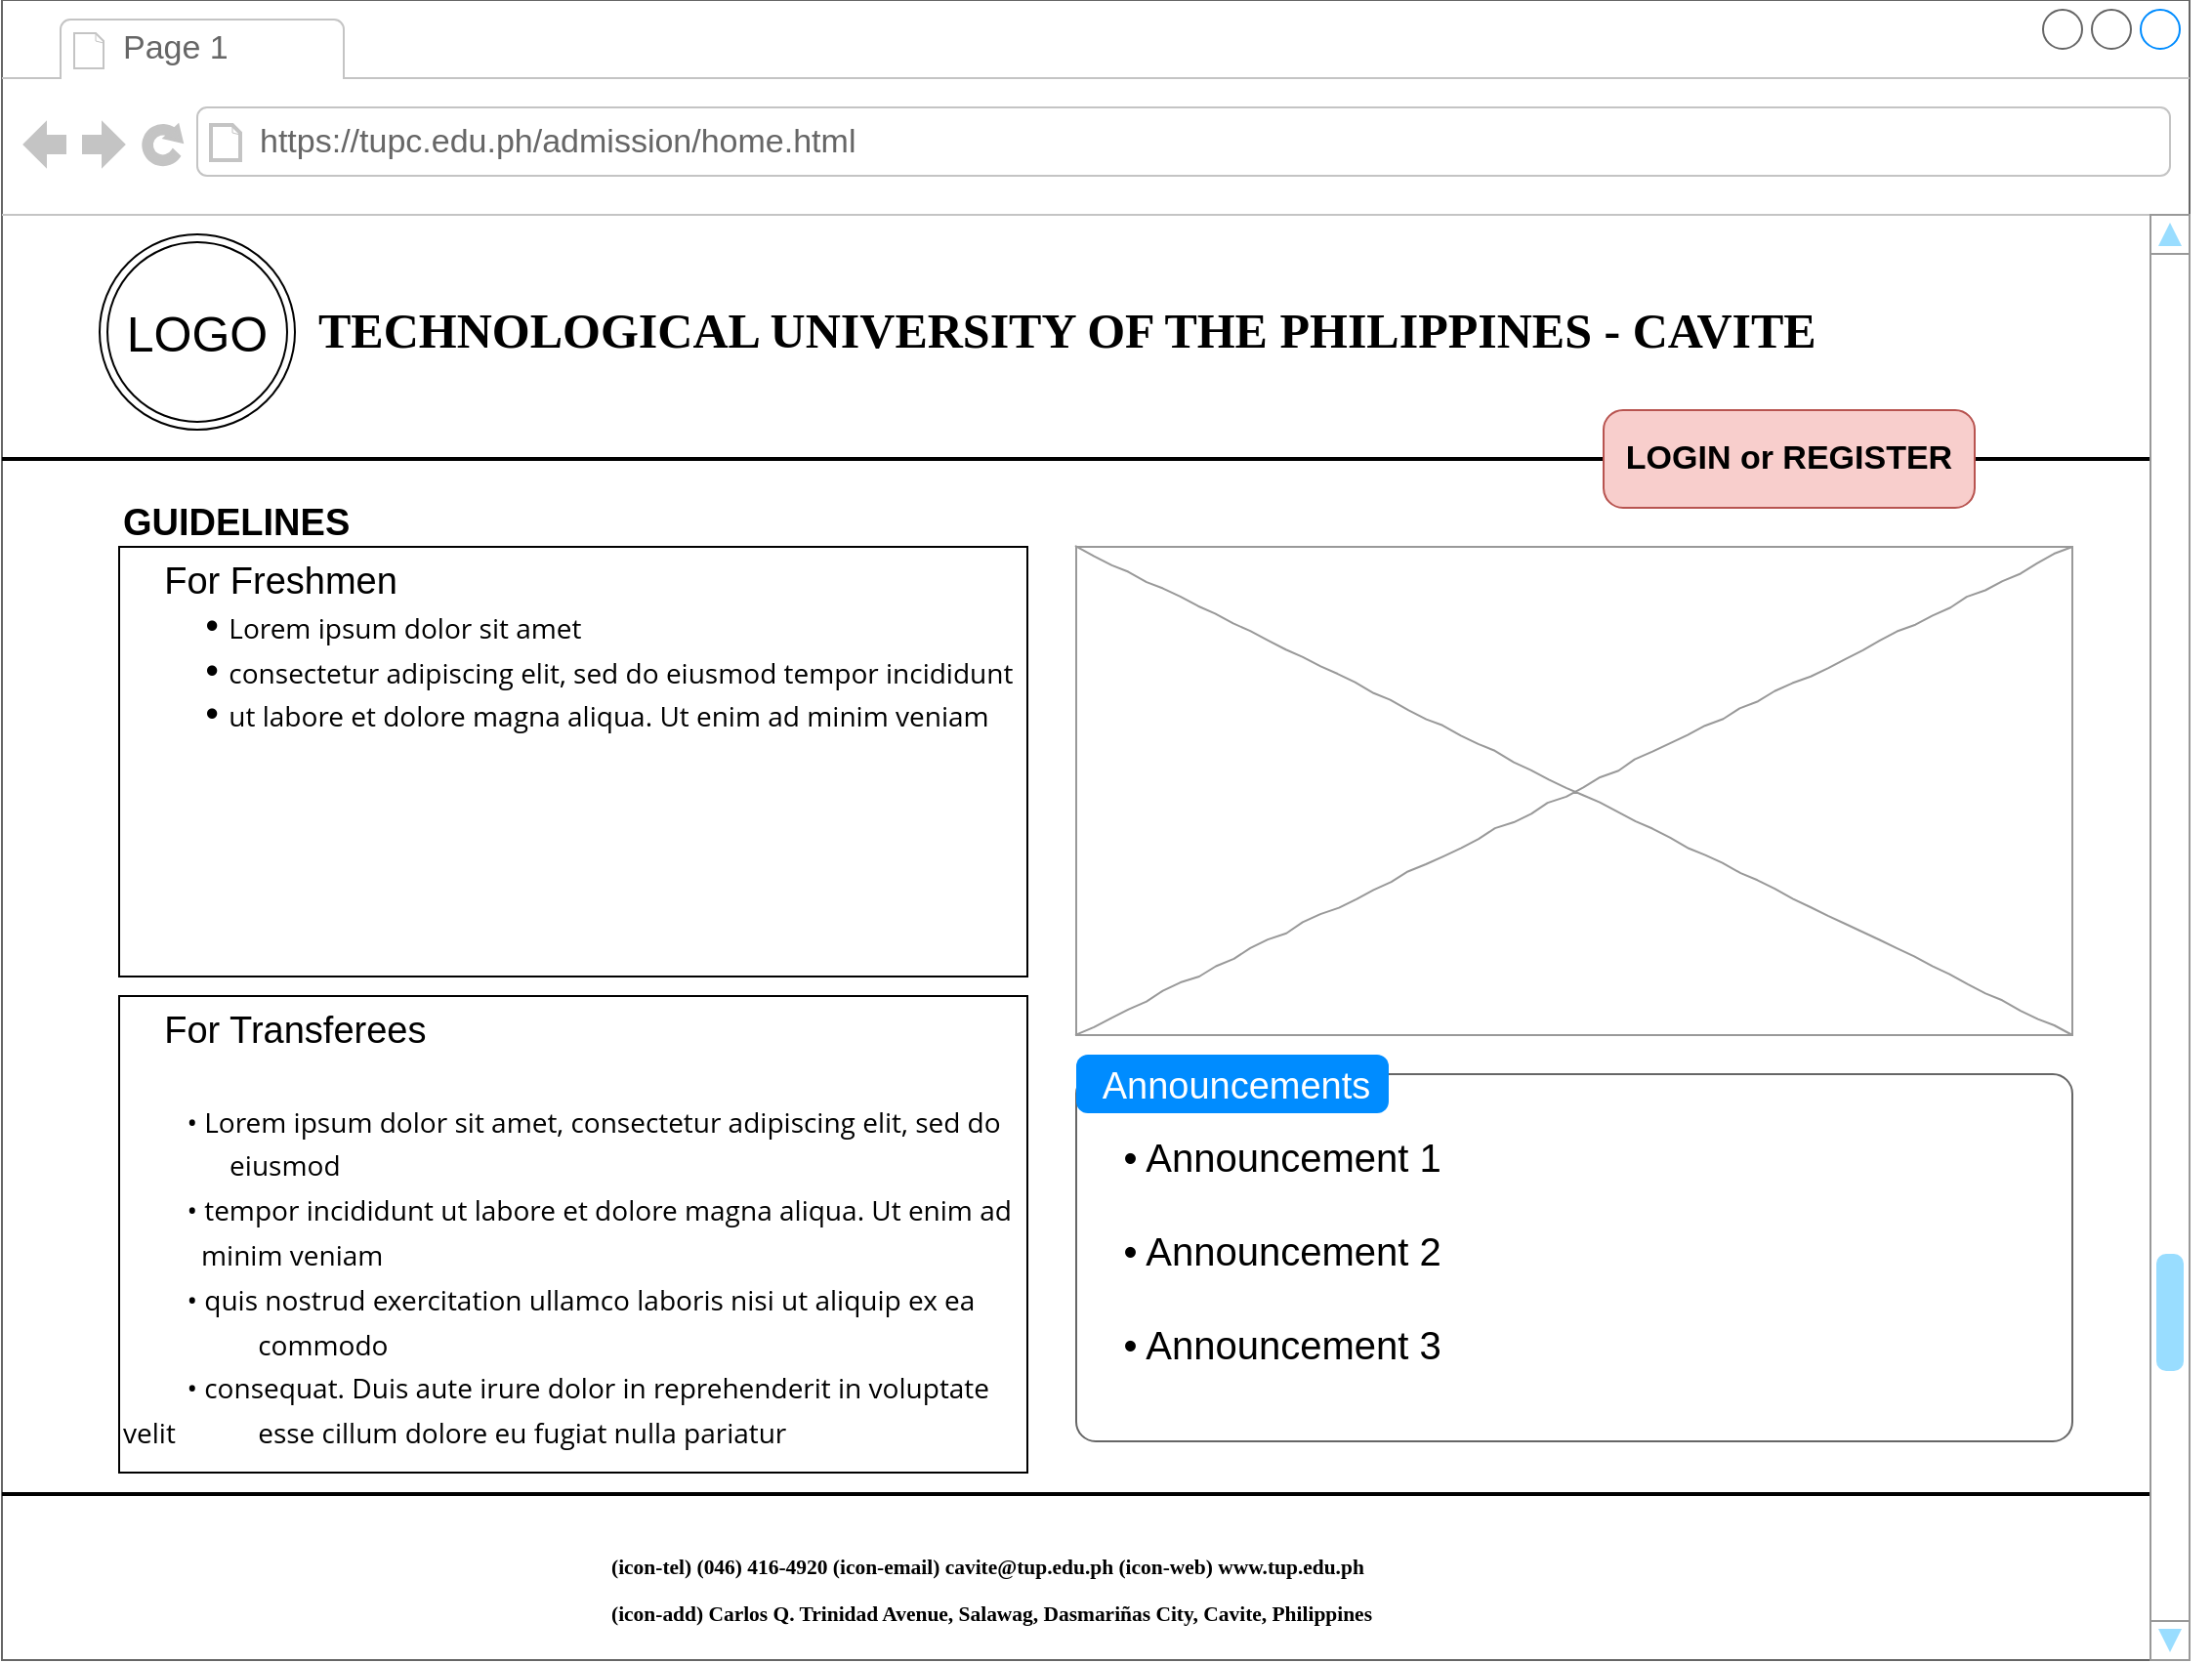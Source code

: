 <mxfile version="15.5.9" type="device"><diagram name="Page-1" id="03018318-947c-dd8e-b7a3-06fadd420f32"><mxGraphModel dx="1447" dy="767" grid="1" gridSize="10" guides="1" tooltips="1" connect="1" arrows="1" fold="1" page="1" pageScale="1" pageWidth="1100" pageHeight="850" background="none" math="0" shadow="0"><root><mxCell id="0"/><mxCell id="1" parent="0"/><mxCell id="G--8dqvZh2dxWR679S_V-2" value="" style="strokeWidth=1;shadow=0;dashed=0;align=center;html=1;shape=mxgraph.mockup.containers.browserWindow;rSize=0;strokeColor=none;strokeColor2=#008cff;strokeColor3=#c4c4c4;mainText=,;recursiveResize=0;fontSize=25;fillColor=none;" parent="1" vertex="1"><mxGeometry width="1120" height="850" as="geometry"/></mxCell><mxCell id="G--8dqvZh2dxWR679S_V-40" value="" style="line;strokeWidth=2;html=1;fontSize=25;" parent="G--8dqvZh2dxWR679S_V-2" vertex="1"><mxGeometry y="760" width="1100" height="10" as="geometry"/></mxCell><mxCell id="G--8dqvZh2dxWR679S_V-3" value="Page 1" style="strokeWidth=1;shadow=0;dashed=0;align=center;html=1;shape=mxgraph.mockup.containers.anchor;fontSize=17;fontColor=#666666;align=left;" parent="G--8dqvZh2dxWR679S_V-2" vertex="1"><mxGeometry x="60" y="12" width="110" height="26" as="geometry"/></mxCell><mxCell id="G--8dqvZh2dxWR679S_V-4" value="https://tupc.edu.ph/admission/home.html" style="strokeWidth=1;shadow=0;dashed=0;align=center;html=1;shape=mxgraph.mockup.containers.anchor;rSize=0;fontSize=17;fontColor=#666666;align=left;" parent="G--8dqvZh2dxWR679S_V-2" vertex="1"><mxGeometry x="130" y="60" width="250" height="26" as="geometry"/></mxCell><mxCell id="677b7b8949515195-27" value="&lt;h1&gt;&lt;b&gt;&lt;font style=&quot;font-size: 25px&quot;&gt;TECHNOLOGICAL UNIVERSITY OF THE PHILIPPINES - CAVITE&lt;/font&gt;&lt;/b&gt;&lt;/h1&gt;" style="text;html=1;points=[];align=left;verticalAlign=top;spacingTop=-4;fontSize=14;fontFamily=Verdana" parent="G--8dqvZh2dxWR679S_V-2" vertex="1"><mxGeometry x="160" y="130" width="540" height="60" as="geometry"/></mxCell><mxCell id="G--8dqvZh2dxWR679S_V-5" value="LOGO" style="ellipse;shape=doubleEllipse;whiteSpace=wrap;html=1;fontSize=25;" parent="G--8dqvZh2dxWR679S_V-2" vertex="1"><mxGeometry x="50" y="120" width="100" height="100" as="geometry"/></mxCell><mxCell id="677b7b8949515195-16" value="" style="verticalLabelPosition=bottom;shadow=0;dashed=0;align=center;html=1;verticalAlign=top;strokeWidth=1;shape=mxgraph.mockup.graphics.simpleIcon;strokeColor=#999999;rounded=0;labelBackgroundColor=none;fontFamily=Verdana;fontSize=14;fontColor=#000000;comic=1;" parent="G--8dqvZh2dxWR679S_V-2" vertex="1"><mxGeometry x="550" y="280" width="510" height="250" as="geometry"/></mxCell><mxCell id="G--8dqvZh2dxWR679S_V-25" value="" style="line;strokeWidth=2;html=1;fontSize=25;" parent="G--8dqvZh2dxWR679S_V-2" vertex="1"><mxGeometry y="230" width="1100" height="10" as="geometry"/></mxCell><mxCell id="G--8dqvZh2dxWR679S_V-26" value="" style="verticalLabelPosition=bottom;shadow=0;dashed=0;align=center;html=1;verticalAlign=top;strokeWidth=1;shape=mxgraph.mockup.navigation.scrollBar;strokeColor=#999999;barPos=20;fillColor2=#99ddff;strokeColor2=none;direction=north;fontSize=25;" parent="G--8dqvZh2dxWR679S_V-2" vertex="1"><mxGeometry x="1100" y="110" width="30" height="740" as="geometry"/></mxCell><mxCell id="G--8dqvZh2dxWR679S_V-27" value="    • Announcement 1&#10;&#10;    • Announcement 2&#10;&#10;    • Announcement 3" style="shape=mxgraph.mockup.containers.marginRect;rectMarginTop=10;strokeColor=#666666;strokeWidth=1;dashed=0;rounded=1;arcSize=5;recursiveResize=0;fontSize=20;labelPosition=center;verticalLabelPosition=middle;align=left;verticalAlign=middle;" parent="G--8dqvZh2dxWR679S_V-2" vertex="1"><mxGeometry x="550" y="540" width="510" height="198" as="geometry"/></mxCell><mxCell id="G--8dqvZh2dxWR679S_V-28" value="Announcements" style="shape=rect;strokeColor=none;fillColor=#008cff;strokeWidth=1;dashed=0;rounded=1;arcSize=20;fontColor=#ffffff;fontSize=19;spacing=2;spacingTop=-2;align=center;autosize=1;spacingLeft=4;resizeWidth=0;resizeHeight=0;perimeter=none;" parent="G--8dqvZh2dxWR679S_V-27" vertex="1"><mxGeometry width="160" height="30" as="geometry"/></mxCell><mxCell id="G--8dqvZh2dxWR679S_V-59" value="&lt;b&gt;GUIDELINES&lt;/b&gt;" style="rounded=1;whiteSpace=wrap;html=1;fontSize=19;strokeWidth=1;fillColor=none;align=left;verticalAlign=top;strokeColor=none;" parent="G--8dqvZh2dxWR679S_V-2" vertex="1"><mxGeometry x="60" y="250" width="140" height="30" as="geometry"/></mxCell><mxCell id="G--8dqvZh2dxWR679S_V-61" value="&amp;nbsp; &amp;nbsp; For Freshmen&lt;span&gt;&#9;&lt;/span&gt;&lt;br&gt;&lt;span&gt;&lt;span&gt;&#9;&lt;/span&gt;&lt;span&gt;&#9;&lt;/span&gt;&lt;span style=&quot;white-space: pre&quot;&gt;&#9;&lt;/span&gt;• &lt;/span&gt;&lt;span style=&quot;font-family: &amp;#34;open sans&amp;#34; , &amp;#34;arial&amp;#34; , sans-serif ; font-size: 14px ; text-align: justify ; background-color: rgb(255 , 255 , 255)&quot;&gt;Lorem ipsum dolor sit amet&lt;/span&gt;&lt;span&gt;&amp;nbsp;&lt;br&gt;&lt;span&gt;&#9;&lt;/span&gt;&lt;span style=&quot;white-space: pre&quot;&gt;&#9;&lt;/span&gt;•&amp;nbsp;&lt;/span&gt;&lt;span style=&quot;font-family: &amp;#34;open sans&amp;#34; , &amp;#34;arial&amp;#34; , sans-serif ; font-size: 14px ; text-align: justify ; background-color: rgb(255 , 255 , 255)&quot;&gt;consectetur adipiscing elit, sed do eiusmod tempor incididunt&lt;br&gt;&lt;/span&gt;&lt;span&gt;&lt;span style=&quot;white-space: pre&quot;&gt;&#9;&lt;/span&gt;•&amp;nbsp;&lt;/span&gt;&lt;span style=&quot;font-family: &amp;#34;open sans&amp;#34; , &amp;#34;arial&amp;#34; , sans-serif ; font-size: 14px ; text-align: justify ; background-color: rgb(255 , 255 , 255)&quot;&gt;ut labore et dolore magna aliqua. Ut enim ad minim veniam&lt;/span&gt;&lt;span&gt;&lt;br&gt;&lt;/span&gt;" style="rounded=0;whiteSpace=wrap;html=1;fontSize=19;strokeWidth=1;fillColor=none;align=left;verticalAlign=top;" parent="G--8dqvZh2dxWR679S_V-2" vertex="1"><mxGeometry x="60" y="280" width="465" height="220" as="geometry"/></mxCell><mxCell id="G--8dqvZh2dxWR679S_V-99" value="&lt;span style=&quot;font-family: &amp;#34;euphemia&amp;#34; ; font-size: 10.72px ; font-weight: 700&quot;&gt;(icon-tel) (046) 416-4920 (icon-email) cavite@tup.edu.ph (icon-web) www.tup.edu.ph&lt;br&gt;&lt;/span&gt;&lt;span style=&quot;font-family: &amp;#34;euphemia&amp;#34; ; font-size: 10.72px ; font-weight: 700&quot;&gt;(icon-add) Carlos Q. Trinidad Avenue, Salawag, Dasmariñas City, Cavite, Philippines&lt;/span&gt;&lt;span style=&quot;font-family: &amp;#34;euphemia&amp;#34; ; font-size: 10.72px ; font-weight: 700&quot;&gt;&lt;br&gt;&lt;/span&gt;" style="rounded=0;whiteSpace=wrap;html=1;fontSize=20;strokeWidth=1;fillColor=none;align=left;verticalAlign=top;strokeColor=none;" parent="G--8dqvZh2dxWR679S_V-2" vertex="1"><mxGeometry x="310" y="780" width="480" height="60" as="geometry"/></mxCell><mxCell id="FHe6XvcO9D9P72gRaiJn-2" value="LOGIN or REGISTER" style="strokeWidth=1;shadow=0;dashed=0;align=center;html=1;shape=mxgraph.mockup.buttons.button;strokeColor=#b85450;mainText=;buttonStyle=round;fontSize=17;fontStyle=1;fillColor=#f8cecc;whiteSpace=wrap;" parent="G--8dqvZh2dxWR679S_V-2" vertex="1"><mxGeometry x="820" y="210" width="190" height="50" as="geometry"/></mxCell><mxCell id="G--8dqvZh2dxWR679S_V-62" value="&amp;nbsp; &amp;nbsp; For Transferees&lt;span&gt;&#9;&lt;/span&gt;&lt;span&gt;&#9;&lt;/span&gt;&lt;span&gt;&#9;&lt;/span&gt;&lt;span&gt;&#9;&lt;/span&gt;&lt;span&gt;&#9;&lt;/span&gt;&lt;span&gt;&#9;&lt;/span&gt;&lt;span&gt;&#9;&lt;/span&gt;&lt;span&gt;&#9;&lt;/span&gt;&amp;nbsp; &amp;nbsp;&lt;br&gt;&lt;br&gt;&lt;span style=&quot;font-family: &amp;#34;open sans&amp;#34; , &amp;#34;arial&amp;#34; , sans-serif ; font-size: 14px ; text-align: justify ; background-color: rgb(255 , 255 , 255)&quot;&gt;&amp;nbsp; &amp;nbsp; &amp;nbsp; &amp;nbsp; &amp;nbsp;• Lorem ipsum dolor sit amet, consectetur adipiscing elit, sed do&amp;nbsp; &amp;nbsp; &amp;nbsp; &amp;nbsp; &amp;nbsp; &amp;nbsp; &amp;nbsp; &amp;nbsp; &amp;nbsp; &amp;nbsp;eiusmod &lt;br&gt;&amp;nbsp; &amp;nbsp; &amp;nbsp; &amp;nbsp; &amp;nbsp;• tempor incididunt ut labore et dolore magna aliqua. Ut enim ad&amp;nbsp; &amp;nbsp; &lt;span style=&quot;white-space: pre&quot;&gt;&#9;&lt;/span&gt;&amp;nbsp; &amp;nbsp;minim veniam&lt;br&gt;&amp;nbsp; &amp;nbsp; &amp;nbsp; &amp;nbsp; &amp;nbsp;• quis nostrud exercitation ullamco laboris nisi ut aliquip ex ea &lt;span style=&quot;white-space: pre&quot;&gt;&#9;&lt;/span&gt;&amp;nbsp; &amp;nbsp; &amp;nbsp; &amp;nbsp;&lt;span style=&quot;white-space: pre&quot;&gt;&#9;&lt;/span&gt;&amp;nbsp; &amp;nbsp;commodo&lt;br&gt;&amp;nbsp; &amp;nbsp; &amp;nbsp; &amp;nbsp; &amp;nbsp;• consequat. Duis aute irure dolor in reprehenderit in voluptate velit &lt;span style=&quot;white-space: pre&quot;&gt;&#9;&lt;/span&gt;&amp;nbsp; &amp;nbsp;esse cillum dolore eu fugiat nulla pariatur&lt;/span&gt;" style="rounded=0;whiteSpace=wrap;html=1;fontSize=19;strokeWidth=1;fillColor=none;align=left;verticalAlign=top;" parent="G--8dqvZh2dxWR679S_V-2" vertex="1"><mxGeometry x="60" y="510" width="465" height="244" as="geometry"/></mxCell></root></mxGraphModel></diagram></mxfile>